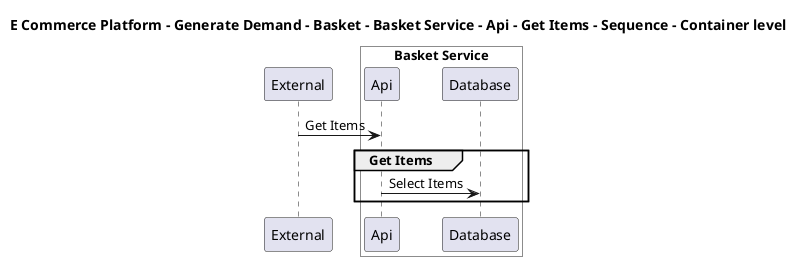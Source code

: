 @startuml

title E Commerce Platform - Generate Demand - Basket - Basket Service - Api - Get Items - Sequence - Container level

participant "External" as C4InterFlow.SoftwareSystems.ExternalSystem

box "Basket Service" #White
    participant "Api" as ECommercePlatform.GenerateDemand.Basket.SoftwareSystems.BasketService.Containers.Api
    participant "Database" as ECommercePlatform.GenerateDemand.Basket.SoftwareSystems.BasketService.Containers.Database
end box


C4InterFlow.SoftwareSystems.ExternalSystem -> ECommercePlatform.GenerateDemand.Basket.SoftwareSystems.BasketService.Containers.Api : Get Items
group Get Items
ECommercePlatform.GenerateDemand.Basket.SoftwareSystems.BasketService.Containers.Api -> ECommercePlatform.GenerateDemand.Basket.SoftwareSystems.BasketService.Containers.Database : Select Items
end


@enduml
